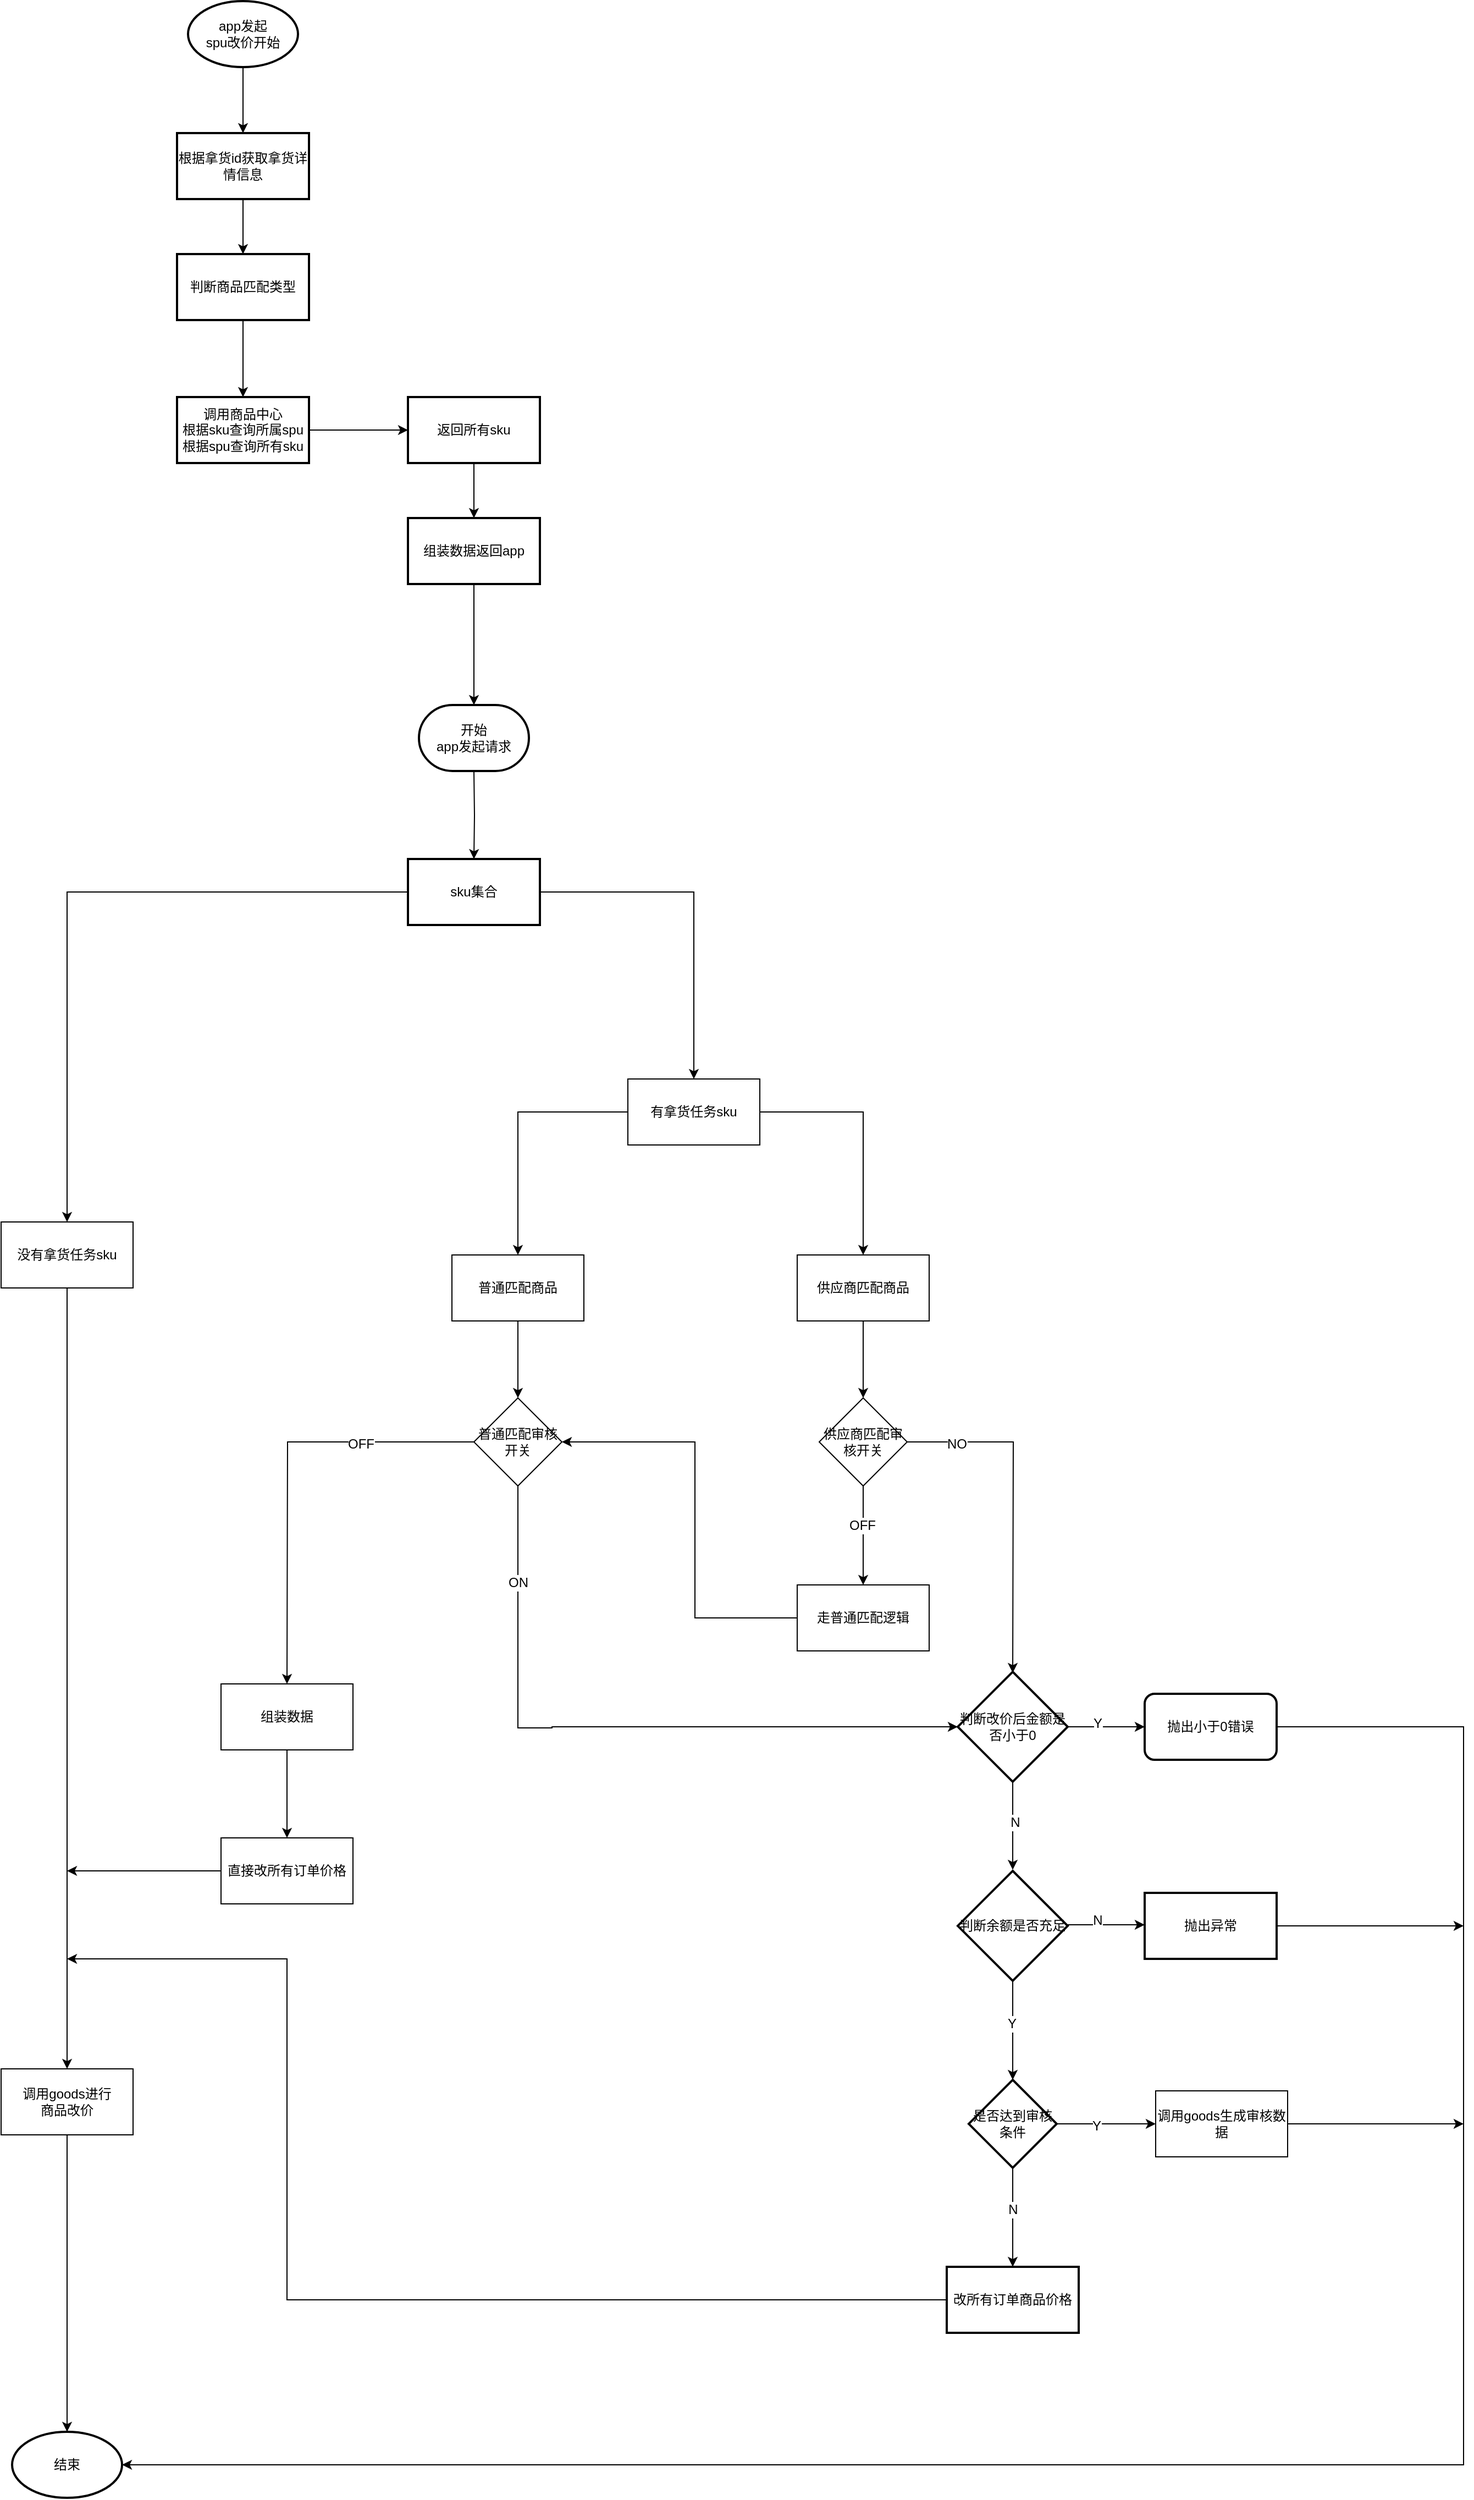 <mxfile version="22.1.0" type="github" pages="2">
  <diagram name="第 1 页" id="bine2cX4gsOpG5Ys-mz4">
    <mxGraphModel dx="1994" dy="1771" grid="1" gridSize="10" guides="1" tooltips="1" connect="1" arrows="1" fold="1" page="1" pageScale="1" pageWidth="827" pageHeight="1169" math="0" shadow="0">
      <root>
        <mxCell id="0" />
        <mxCell id="1" parent="0" />
        <mxCell id="95OTykpPr1zENCsGVvWN-14" value="" style="edgeStyle=orthogonalEdgeStyle;rounded=0;orthogonalLoop=1;jettySize=auto;html=1;" edge="1" parent="1" source="95OTykpPr1zENCsGVvWN-4" target="95OTykpPr1zENCsGVvWN-13">
          <mxGeometry relative="1" as="geometry" />
        </mxCell>
        <mxCell id="95OTykpPr1zENCsGVvWN-16" value="" style="edgeStyle=orthogonalEdgeStyle;rounded=0;orthogonalLoop=1;jettySize=auto;html=1;" edge="1" parent="1" source="95OTykpPr1zENCsGVvWN-4" target="95OTykpPr1zENCsGVvWN-15">
          <mxGeometry relative="1" as="geometry" />
        </mxCell>
        <mxCell id="95OTykpPr1zENCsGVvWN-4" value="有拿货任务sku" style="whiteSpace=wrap;html=1;" vertex="1" parent="1">
          <mxGeometry x="140" y="380" width="120" height="60" as="geometry" />
        </mxCell>
        <mxCell id="95OTykpPr1zENCsGVvWN-10" value="" style="edgeStyle=orthogonalEdgeStyle;rounded=0;orthogonalLoop=1;jettySize=auto;html=1;" edge="1" parent="1" source="95OTykpPr1zENCsGVvWN-7" target="95OTykpPr1zENCsGVvWN-9">
          <mxGeometry relative="1" as="geometry" />
        </mxCell>
        <mxCell id="95OTykpPr1zENCsGVvWN-7" value="没有拿货任务sku" style="whiteSpace=wrap;html=1;" vertex="1" parent="1">
          <mxGeometry x="-430" y="510" width="120" height="60" as="geometry" />
        </mxCell>
        <mxCell id="95OTykpPr1zENCsGVvWN-9" value="调用goods进行&lt;br&gt;商品改价" style="whiteSpace=wrap;html=1;" vertex="1" parent="1">
          <mxGeometry x="-430" y="1280" width="120" height="60" as="geometry" />
        </mxCell>
        <mxCell id="95OTykpPr1zENCsGVvWN-20" value="" style="edgeStyle=orthogonalEdgeStyle;rounded=0;orthogonalLoop=1;jettySize=auto;html=1;fontFamily=Helvetica;fontSize=12;fontColor=default;" edge="1" parent="1" source="95OTykpPr1zENCsGVvWN-13" target="95OTykpPr1zENCsGVvWN-19">
          <mxGeometry relative="1" as="geometry" />
        </mxCell>
        <mxCell id="95OTykpPr1zENCsGVvWN-13" value="普通匹配商品" style="whiteSpace=wrap;html=1;" vertex="1" parent="1">
          <mxGeometry x="-20" y="540" width="120" height="60" as="geometry" />
        </mxCell>
        <mxCell id="95OTykpPr1zENCsGVvWN-18" value="" style="edgeStyle=orthogonalEdgeStyle;rounded=0;orthogonalLoop=1;jettySize=auto;html=1;fontFamily=Helvetica;fontSize=12;fontColor=default;" edge="1" parent="1" source="95OTykpPr1zENCsGVvWN-15" target="95OTykpPr1zENCsGVvWN-17">
          <mxGeometry relative="1" as="geometry" />
        </mxCell>
        <mxCell id="95OTykpPr1zENCsGVvWN-15" value="供应商匹配商品" style="whiteSpace=wrap;html=1;" vertex="1" parent="1">
          <mxGeometry x="294" y="540" width="120" height="60" as="geometry" />
        </mxCell>
        <mxCell id="95OTykpPr1zENCsGVvWN-22" value="" style="edgeStyle=orthogonalEdgeStyle;rounded=0;orthogonalLoop=1;jettySize=auto;html=1;fontFamily=Helvetica;fontSize=12;fontColor=default;" edge="1" parent="1" source="95OTykpPr1zENCsGVvWN-17">
          <mxGeometry relative="1" as="geometry">
            <mxPoint x="490" y="920" as="targetPoint" />
          </mxGeometry>
        </mxCell>
        <mxCell id="95OTykpPr1zENCsGVvWN-80" value="NO" style="edgeLabel;html=1;align=center;verticalAlign=middle;resizable=0;points=[];fontSize=12;fontFamily=Helvetica;fontColor=default;" vertex="1" connectable="0" parent="95OTykpPr1zENCsGVvWN-22">
          <mxGeometry x="-0.706" y="-2" relative="1" as="geometry">
            <mxPoint as="offset" />
          </mxGeometry>
        </mxCell>
        <mxCell id="95OTykpPr1zENCsGVvWN-24" value="" style="edgeStyle=orthogonalEdgeStyle;rounded=0;orthogonalLoop=1;jettySize=auto;html=1;fontFamily=Helvetica;fontSize=12;fontColor=default;" edge="1" parent="1" source="95OTykpPr1zENCsGVvWN-17" target="95OTykpPr1zENCsGVvWN-23">
          <mxGeometry relative="1" as="geometry" />
        </mxCell>
        <mxCell id="95OTykpPr1zENCsGVvWN-26" value="OFF" style="edgeLabel;html=1;align=center;verticalAlign=middle;resizable=0;points=[];fontSize=12;fontFamily=Helvetica;fontColor=default;" vertex="1" connectable="0" parent="95OTykpPr1zENCsGVvWN-24">
          <mxGeometry x="-0.2" y="-1" relative="1" as="geometry">
            <mxPoint as="offset" />
          </mxGeometry>
        </mxCell>
        <mxCell id="95OTykpPr1zENCsGVvWN-17" value="供应商匹配审核开关" style="rhombus;whiteSpace=wrap;html=1;" vertex="1" parent="1">
          <mxGeometry x="314" y="670" width="80" height="80" as="geometry" />
        </mxCell>
        <mxCell id="95OTykpPr1zENCsGVvWN-28" value="" style="edgeStyle=orthogonalEdgeStyle;rounded=0;orthogonalLoop=1;jettySize=auto;html=1;fontFamily=Helvetica;fontSize=12;fontColor=default;" edge="1" parent="1" source="95OTykpPr1zENCsGVvWN-19">
          <mxGeometry relative="1" as="geometry">
            <mxPoint x="-170" y="930" as="targetPoint" />
          </mxGeometry>
        </mxCell>
        <mxCell id="95OTykpPr1zENCsGVvWN-31" value="OFF" style="edgeLabel;html=1;align=center;verticalAlign=middle;resizable=0;points=[];fontSize=12;fontFamily=Helvetica;fontColor=default;" vertex="1" connectable="0" parent="95OTykpPr1zENCsGVvWN-28">
          <mxGeometry x="-0.471" y="2" relative="1" as="geometry">
            <mxPoint as="offset" />
          </mxGeometry>
        </mxCell>
        <mxCell id="95OTykpPr1zENCsGVvWN-78" style="edgeStyle=orthogonalEdgeStyle;rounded=0;orthogonalLoop=1;jettySize=auto;html=1;fontFamily=Helvetica;fontSize=12;fontColor=default;entryX=0;entryY=0.5;entryDx=0;entryDy=0;entryPerimeter=0;" edge="1" parent="1" source="95OTykpPr1zENCsGVvWN-19" target="95OTykpPr1zENCsGVvWN-49">
          <mxGeometry relative="1" as="geometry">
            <mxPoint x="70" y="1080" as="targetPoint" />
            <Array as="points">
              <mxPoint x="40" y="970" />
              <mxPoint x="71" y="970" />
              <mxPoint x="440" y="969" />
            </Array>
          </mxGeometry>
        </mxCell>
        <mxCell id="95OTykpPr1zENCsGVvWN-79" value="ON" style="edgeLabel;html=1;align=center;verticalAlign=middle;resizable=0;points=[];fontSize=12;fontFamily=Helvetica;fontColor=default;" vertex="1" connectable="0" parent="95OTykpPr1zENCsGVvWN-78">
          <mxGeometry x="-0.717" relative="1" as="geometry">
            <mxPoint as="offset" />
          </mxGeometry>
        </mxCell>
        <mxCell id="95OTykpPr1zENCsGVvWN-19" value="普通匹配审核开关" style="rhombus;whiteSpace=wrap;html=1;" vertex="1" parent="1">
          <mxGeometry y="670" width="80" height="80" as="geometry" />
        </mxCell>
        <mxCell id="95OTykpPr1zENCsGVvWN-35" style="edgeStyle=orthogonalEdgeStyle;rounded=0;orthogonalLoop=1;jettySize=auto;html=1;fontFamily=Helvetica;fontSize=12;fontColor=default;entryX=1;entryY=0.5;entryDx=0;entryDy=0;" edge="1" parent="1" source="95OTykpPr1zENCsGVvWN-23" target="95OTykpPr1zENCsGVvWN-19">
          <mxGeometry relative="1" as="geometry">
            <mxPoint x="200" y="660" as="targetPoint" />
            <Array as="points">
              <mxPoint x="201" y="870" />
              <mxPoint x="201" y="710" />
            </Array>
          </mxGeometry>
        </mxCell>
        <mxCell id="95OTykpPr1zENCsGVvWN-23" value="走普通匹配逻辑" style="whiteSpace=wrap;html=1;" vertex="1" parent="1">
          <mxGeometry x="294" y="840" width="120" height="60" as="geometry" />
        </mxCell>
        <mxCell id="95OTykpPr1zENCsGVvWN-84" value="" style="edgeStyle=orthogonalEdgeStyle;rounded=0;orthogonalLoop=1;jettySize=auto;html=1;fontFamily=Helvetica;fontSize=12;fontColor=default;" edge="1" parent="1" source="95OTykpPr1zENCsGVvWN-29" target="95OTykpPr1zENCsGVvWN-83">
          <mxGeometry relative="1" as="geometry" />
        </mxCell>
        <mxCell id="95OTykpPr1zENCsGVvWN-29" value="组装数据" style="whiteSpace=wrap;html=1;" vertex="1" parent="1">
          <mxGeometry x="-230" y="930" width="120" height="60" as="geometry" />
        </mxCell>
        <mxCell id="95OTykpPr1zENCsGVvWN-95" style="edgeStyle=orthogonalEdgeStyle;rounded=0;orthogonalLoop=1;jettySize=auto;html=1;fontFamily=Helvetica;fontSize=12;fontColor=default;" edge="1" parent="1" source="95OTykpPr1zENCsGVvWN-37">
          <mxGeometry relative="1" as="geometry">
            <mxPoint x="900" y="1330" as="targetPoint" />
          </mxGeometry>
        </mxCell>
        <mxCell id="95OTykpPr1zENCsGVvWN-37" value="调用goods生成审核数据" style="whiteSpace=wrap;html=1;" vertex="1" parent="1">
          <mxGeometry x="620" y="1300" width="120" height="60" as="geometry" />
        </mxCell>
        <mxCell id="95OTykpPr1zENCsGVvWN-88" value="" style="edgeStyle=orthogonalEdgeStyle;rounded=0;orthogonalLoop=1;jettySize=auto;html=1;fontFamily=Helvetica;fontSize=12;fontColor=default;" edge="1" parent="1" target="95OTykpPr1zENCsGVvWN-87">
          <mxGeometry relative="1" as="geometry">
            <mxPoint y="100.0" as="sourcePoint" />
          </mxGeometry>
        </mxCell>
        <mxCell id="95OTykpPr1zENCsGVvWN-47" value="结束" style="strokeWidth=2;html=1;shape=mxgraph.flowchart.start_1;whiteSpace=wrap;strokeColor=default;align=center;verticalAlign=middle;fontFamily=Helvetica;fontSize=12;fontColor=default;fillColor=default;" vertex="1" parent="1">
          <mxGeometry x="-420" y="1610" width="100" height="60" as="geometry" />
        </mxCell>
        <mxCell id="95OTykpPr1zENCsGVvWN-54" value="" style="edgeStyle=orthogonalEdgeStyle;rounded=0;orthogonalLoop=1;jettySize=auto;html=1;fontFamily=Helvetica;fontSize=12;fontColor=default;" edge="1" parent="1" source="95OTykpPr1zENCsGVvWN-49" target="95OTykpPr1zENCsGVvWN-53">
          <mxGeometry relative="1" as="geometry" />
        </mxCell>
        <mxCell id="95OTykpPr1zENCsGVvWN-56" value="Y" style="edgeLabel;html=1;align=center;verticalAlign=middle;resizable=0;points=[];fontSize=12;fontFamily=Helvetica;fontColor=default;" vertex="1" connectable="0" parent="95OTykpPr1zENCsGVvWN-54">
          <mxGeometry x="-0.246" y="3" relative="1" as="geometry">
            <mxPoint as="offset" />
          </mxGeometry>
        </mxCell>
        <mxCell id="95OTykpPr1zENCsGVvWN-58" value="" style="edgeStyle=orthogonalEdgeStyle;rounded=0;orthogonalLoop=1;jettySize=auto;html=1;fontFamily=Helvetica;fontSize=12;fontColor=default;" edge="1" parent="1" source="95OTykpPr1zENCsGVvWN-49">
          <mxGeometry relative="1" as="geometry">
            <mxPoint x="490" y="1099" as="targetPoint" />
          </mxGeometry>
        </mxCell>
        <mxCell id="95OTykpPr1zENCsGVvWN-59" value="N" style="edgeLabel;html=1;align=center;verticalAlign=middle;resizable=0;points=[];fontSize=12;fontFamily=Helvetica;fontColor=default;" vertex="1" connectable="0" parent="95OTykpPr1zENCsGVvWN-58">
          <mxGeometry x="-0.094" y="2" relative="1" as="geometry">
            <mxPoint as="offset" />
          </mxGeometry>
        </mxCell>
        <mxCell id="95OTykpPr1zENCsGVvWN-49" value="判断改价后金额是否小于0" style="strokeWidth=2;html=1;shape=mxgraph.flowchart.decision;whiteSpace=wrap;strokeColor=default;align=center;verticalAlign=middle;fontFamily=Helvetica;fontSize=12;fontColor=default;fillColor=default;" vertex="1" parent="1">
          <mxGeometry x="440" y="919" width="100" height="100" as="geometry" />
        </mxCell>
        <mxCell id="95OTykpPr1zENCsGVvWN-53" value="抛出小于0错误" style="rounded=1;whiteSpace=wrap;html=1;strokeWidth=2;" vertex="1" parent="1">
          <mxGeometry x="610" y="939" width="120" height="60" as="geometry" />
        </mxCell>
        <mxCell id="95OTykpPr1zENCsGVvWN-61" value="" style="edgeStyle=orthogonalEdgeStyle;rounded=0;orthogonalLoop=1;jettySize=auto;html=1;fontFamily=Helvetica;fontSize=12;fontColor=default;" edge="1" parent="1">
          <mxGeometry relative="1" as="geometry">
            <mxPoint x="540" y="1149" as="sourcePoint" />
            <mxPoint x="610" y="1149" as="targetPoint" />
          </mxGeometry>
        </mxCell>
        <mxCell id="95OTykpPr1zENCsGVvWN-62" value="N" style="edgeLabel;html=1;align=center;verticalAlign=middle;resizable=0;points=[];fontSize=12;fontFamily=Helvetica;fontColor=default;" vertex="1" connectable="0" parent="95OTykpPr1zENCsGVvWN-61">
          <mxGeometry x="-0.225" y="4" relative="1" as="geometry">
            <mxPoint as="offset" />
          </mxGeometry>
        </mxCell>
        <mxCell id="95OTykpPr1zENCsGVvWN-69" value="" style="edgeStyle=orthogonalEdgeStyle;rounded=0;orthogonalLoop=1;jettySize=auto;html=1;fontFamily=Helvetica;fontSize=12;fontColor=default;" edge="1" parent="1" source="95OTykpPr1zENCsGVvWN-57" target="95OTykpPr1zENCsGVvWN-68">
          <mxGeometry relative="1" as="geometry" />
        </mxCell>
        <mxCell id="95OTykpPr1zENCsGVvWN-97" value="Y" style="edgeLabel;html=1;align=center;verticalAlign=middle;resizable=0;points=[];fontSize=12;fontFamily=Helvetica;fontColor=default;" vertex="1" connectable="0" parent="95OTykpPr1zENCsGVvWN-69">
          <mxGeometry x="-0.146" y="-1" relative="1" as="geometry">
            <mxPoint as="offset" />
          </mxGeometry>
        </mxCell>
        <mxCell id="95OTykpPr1zENCsGVvWN-57" value="判断余额是否充足" style="strokeWidth=2;html=1;shape=mxgraph.flowchart.decision;whiteSpace=wrap;strokeColor=default;align=center;verticalAlign=middle;fontFamily=Helvetica;fontSize=12;fontColor=default;fillColor=default;" vertex="1" parent="1">
          <mxGeometry x="440" y="1100" width="100" height="100" as="geometry" />
        </mxCell>
        <mxCell id="95OTykpPr1zENCsGVvWN-94" style="edgeStyle=orthogonalEdgeStyle;rounded=0;orthogonalLoop=1;jettySize=auto;html=1;fontFamily=Helvetica;fontSize=12;fontColor=default;" edge="1" parent="1" source="95OTykpPr1zENCsGVvWN-60">
          <mxGeometry relative="1" as="geometry">
            <mxPoint x="900" y="1150" as="targetPoint" />
          </mxGeometry>
        </mxCell>
        <mxCell id="95OTykpPr1zENCsGVvWN-60" value="抛出异常" style="whiteSpace=wrap;html=1;strokeWidth=2;" vertex="1" parent="1">
          <mxGeometry x="610" y="1120" width="120" height="60" as="geometry" />
        </mxCell>
        <mxCell id="95OTykpPr1zENCsGVvWN-65" style="edgeStyle=orthogonalEdgeStyle;rounded=0;orthogonalLoop=1;jettySize=auto;html=1;fontFamily=Helvetica;fontSize=12;fontColor=default;entryX=1;entryY=0.5;entryDx=0;entryDy=0;entryPerimeter=0;" edge="1" parent="1" source="95OTykpPr1zENCsGVvWN-53" target="95OTykpPr1zENCsGVvWN-47">
          <mxGeometry relative="1" as="geometry">
            <mxPoint x="90" y="1640" as="targetPoint" />
            <Array as="points">
              <mxPoint x="900" y="969" />
              <mxPoint x="900" y="1640" />
            </Array>
          </mxGeometry>
        </mxCell>
        <mxCell id="95OTykpPr1zENCsGVvWN-70" style="edgeStyle=orthogonalEdgeStyle;rounded=0;orthogonalLoop=1;jettySize=auto;html=1;entryX=0;entryY=0.5;entryDx=0;entryDy=0;fontFamily=Helvetica;fontSize=12;fontColor=default;" edge="1" parent="1" source="95OTykpPr1zENCsGVvWN-68" target="95OTykpPr1zENCsGVvWN-37">
          <mxGeometry relative="1" as="geometry" />
        </mxCell>
        <mxCell id="95OTykpPr1zENCsGVvWN-71" value="Y" style="edgeLabel;html=1;align=center;verticalAlign=middle;resizable=0;points=[];fontSize=12;fontFamily=Helvetica;fontColor=default;" vertex="1" connectable="0" parent="95OTykpPr1zENCsGVvWN-70">
          <mxGeometry x="-0.215" y="-2" relative="1" as="geometry">
            <mxPoint as="offset" />
          </mxGeometry>
        </mxCell>
        <mxCell id="95OTykpPr1zENCsGVvWN-73" value="" style="edgeStyle=orthogonalEdgeStyle;rounded=0;orthogonalLoop=1;jettySize=auto;html=1;fontFamily=Helvetica;fontSize=12;fontColor=default;" edge="1" parent="1" source="95OTykpPr1zENCsGVvWN-68" target="95OTykpPr1zENCsGVvWN-72">
          <mxGeometry relative="1" as="geometry" />
        </mxCell>
        <mxCell id="95OTykpPr1zENCsGVvWN-74" value="N" style="edgeLabel;html=1;align=center;verticalAlign=middle;resizable=0;points=[];fontSize=12;fontFamily=Helvetica;fontColor=default;" vertex="1" connectable="0" parent="95OTykpPr1zENCsGVvWN-73">
          <mxGeometry x="-0.161" relative="1" as="geometry">
            <mxPoint as="offset" />
          </mxGeometry>
        </mxCell>
        <mxCell id="95OTykpPr1zENCsGVvWN-68" value="是否达到审核条件" style="rhombus;whiteSpace=wrap;html=1;strokeWidth=2;" vertex="1" parent="1">
          <mxGeometry x="450" y="1290" width="80" height="80" as="geometry" />
        </mxCell>
        <mxCell id="95OTykpPr1zENCsGVvWN-93" style="edgeStyle=orthogonalEdgeStyle;rounded=0;orthogonalLoop=1;jettySize=auto;html=1;fontFamily=Helvetica;fontSize=12;fontColor=default;" edge="1" parent="1" source="95OTykpPr1zENCsGVvWN-72">
          <mxGeometry relative="1" as="geometry">
            <mxPoint x="-370" y="1180" as="targetPoint" />
            <Array as="points">
              <mxPoint x="-170" y="1490" />
              <mxPoint x="-170" y="1180" />
            </Array>
          </mxGeometry>
        </mxCell>
        <mxCell id="95OTykpPr1zENCsGVvWN-72" value="改所有订单商品价格" style="whiteSpace=wrap;html=1;strokeWidth=2;" vertex="1" parent="1">
          <mxGeometry x="430" y="1460" width="120" height="60" as="geometry" />
        </mxCell>
        <mxCell id="95OTykpPr1zENCsGVvWN-92" style="edgeStyle=orthogonalEdgeStyle;rounded=0;orthogonalLoop=1;jettySize=auto;html=1;fontFamily=Helvetica;fontSize=12;fontColor=default;" edge="1" parent="1" source="95OTykpPr1zENCsGVvWN-83">
          <mxGeometry relative="1" as="geometry">
            <mxPoint x="-370" y="1100" as="targetPoint" />
          </mxGeometry>
        </mxCell>
        <mxCell id="95OTykpPr1zENCsGVvWN-83" value="直接改所有订单价格" style="whiteSpace=wrap;html=1;" vertex="1" parent="1">
          <mxGeometry x="-230" y="1070" width="120" height="60" as="geometry" />
        </mxCell>
        <mxCell id="95OTykpPr1zENCsGVvWN-89" style="edgeStyle=orthogonalEdgeStyle;rounded=0;orthogonalLoop=1;jettySize=auto;html=1;entryX=0.5;entryY=0;entryDx=0;entryDy=0;fontFamily=Helvetica;fontSize=12;fontColor=default;" edge="1" parent="1" source="95OTykpPr1zENCsGVvWN-87" target="95OTykpPr1zENCsGVvWN-4">
          <mxGeometry relative="1" as="geometry" />
        </mxCell>
        <mxCell id="95OTykpPr1zENCsGVvWN-90" style="edgeStyle=orthogonalEdgeStyle;rounded=0;orthogonalLoop=1;jettySize=auto;html=1;entryX=0.5;entryY=0;entryDx=0;entryDy=0;fontFamily=Helvetica;fontSize=12;fontColor=default;" edge="1" parent="1" source="95OTykpPr1zENCsGVvWN-87" target="95OTykpPr1zENCsGVvWN-7">
          <mxGeometry relative="1" as="geometry" />
        </mxCell>
        <mxCell id="95OTykpPr1zENCsGVvWN-87" value="sku集合" style="whiteSpace=wrap;html=1;strokeWidth=2;" vertex="1" parent="1">
          <mxGeometry x="-60" y="180" width="120" height="60" as="geometry" />
        </mxCell>
        <mxCell id="95OTykpPr1zENCsGVvWN-91" style="edgeStyle=orthogonalEdgeStyle;rounded=0;orthogonalLoop=1;jettySize=auto;html=1;entryX=0.5;entryY=0;entryDx=0;entryDy=0;entryPerimeter=0;fontFamily=Helvetica;fontSize=12;fontColor=default;" edge="1" parent="1" source="95OTykpPr1zENCsGVvWN-9" target="95OTykpPr1zENCsGVvWN-47">
          <mxGeometry relative="1" as="geometry" />
        </mxCell>
        <mxCell id="95OTykpPr1zENCsGVvWN-98" value="开始&lt;br style=&quot;border-color: var(--border-color);&quot;&gt;app发起请求" style="strokeWidth=2;html=1;shape=mxgraph.flowchart.terminator;whiteSpace=wrap;strokeColor=default;align=center;verticalAlign=middle;fontFamily=Helvetica;fontSize=12;fontColor=default;fillColor=default;" vertex="1" parent="1">
          <mxGeometry x="-50" y="40" width="100" height="60" as="geometry" />
        </mxCell>
        <mxCell id="95OTykpPr1zENCsGVvWN-100" value="sku集合" style="whiteSpace=wrap;html=1;strokeWidth=2;" vertex="1" parent="1">
          <mxGeometry x="-60" y="-130" width="120" height="60" as="geometry" />
        </mxCell>
        <mxCell id="95OTykpPr1zENCsGVvWN-101" style="edgeStyle=orthogonalEdgeStyle;rounded=0;orthogonalLoop=1;jettySize=auto;html=1;entryX=0.5;entryY=0;entryDx=0;entryDy=0;entryPerimeter=0;fontFamily=Helvetica;fontSize=12;fontColor=default;" edge="1" parent="1" source="95OTykpPr1zENCsGVvWN-100" target="95OTykpPr1zENCsGVvWN-98">
          <mxGeometry relative="1" as="geometry" />
        </mxCell>
        <mxCell id="PaK54EYl4CQunJ5oGmIk-1" value="" style="edgeStyle=orthogonalEdgeStyle;rounded=0;orthogonalLoop=1;jettySize=auto;html=1;fontFamily=Helvetica;fontSize=12;fontColor=default;" edge="1" parent="1" source="PaK54EYl4CQunJ5oGmIk-2" target="PaK54EYl4CQunJ5oGmIk-4">
          <mxGeometry relative="1" as="geometry" />
        </mxCell>
        <mxCell id="PaK54EYl4CQunJ5oGmIk-2" value="app发起&lt;br&gt;spu改价开始" style="strokeWidth=2;html=1;shape=mxgraph.flowchart.start_1;whiteSpace=wrap;strokeColor=default;align=center;verticalAlign=middle;fontFamily=Helvetica;fontSize=12;fontColor=default;fillColor=default;" vertex="1" parent="1">
          <mxGeometry x="-260" y="-600" width="100" height="60" as="geometry" />
        </mxCell>
        <mxCell id="PaK54EYl4CQunJ5oGmIk-3" value="" style="edgeStyle=orthogonalEdgeStyle;rounded=0;orthogonalLoop=1;jettySize=auto;html=1;fontFamily=Helvetica;fontSize=12;fontColor=default;" edge="1" parent="1" source="PaK54EYl4CQunJ5oGmIk-4" target="PaK54EYl4CQunJ5oGmIk-6">
          <mxGeometry relative="1" as="geometry" />
        </mxCell>
        <mxCell id="PaK54EYl4CQunJ5oGmIk-4" value="根据拿货id获取拿货详情信息" style="whiteSpace=wrap;html=1;strokeWidth=2;" vertex="1" parent="1">
          <mxGeometry x="-270" y="-480" width="120" height="60" as="geometry" />
        </mxCell>
        <mxCell id="PaK54EYl4CQunJ5oGmIk-5" value="" style="edgeStyle=orthogonalEdgeStyle;rounded=0;orthogonalLoop=1;jettySize=auto;html=1;fontFamily=Helvetica;fontSize=12;fontColor=default;" edge="1" parent="1" source="PaK54EYl4CQunJ5oGmIk-6" target="PaK54EYl4CQunJ5oGmIk-8">
          <mxGeometry relative="1" as="geometry" />
        </mxCell>
        <mxCell id="PaK54EYl4CQunJ5oGmIk-6" value="判断商品匹配类型" style="whiteSpace=wrap;html=1;strokeWidth=2;" vertex="1" parent="1">
          <mxGeometry x="-270" y="-370" width="120" height="60" as="geometry" />
        </mxCell>
        <mxCell id="PaK54EYl4CQunJ5oGmIk-7" value="" style="edgeStyle=orthogonalEdgeStyle;rounded=0;orthogonalLoop=1;jettySize=auto;html=1;fontFamily=Helvetica;fontSize=12;fontColor=default;" edge="1" parent="1" source="PaK54EYl4CQunJ5oGmIk-8" target="PaK54EYl4CQunJ5oGmIk-10">
          <mxGeometry relative="1" as="geometry" />
        </mxCell>
        <mxCell id="PaK54EYl4CQunJ5oGmIk-8" value="调用商品中心&lt;br&gt;根据sku查询所属spu&lt;br&gt;根据spu查询所有sku" style="whiteSpace=wrap;html=1;strokeWidth=2;" vertex="1" parent="1">
          <mxGeometry x="-270" y="-240" width="120" height="60" as="geometry" />
        </mxCell>
        <mxCell id="PaK54EYl4CQunJ5oGmIk-9" value="" style="edgeStyle=orthogonalEdgeStyle;rounded=0;orthogonalLoop=1;jettySize=auto;html=1;fontFamily=Helvetica;fontSize=12;fontColor=default;" edge="1" parent="1" source="PaK54EYl4CQunJ5oGmIk-10" target="PaK54EYl4CQunJ5oGmIk-11">
          <mxGeometry relative="1" as="geometry" />
        </mxCell>
        <mxCell id="PaK54EYl4CQunJ5oGmIk-10" value="返回所有sku" style="whiteSpace=wrap;html=1;strokeWidth=2;" vertex="1" parent="1">
          <mxGeometry x="-60" y="-240" width="120" height="60" as="geometry" />
        </mxCell>
        <mxCell id="PaK54EYl4CQunJ5oGmIk-11" value="组装数据返回app" style="whiteSpace=wrap;html=1;strokeWidth=2;" vertex="1" parent="1">
          <mxGeometry x="-60" y="-130" width="120" height="60" as="geometry" />
        </mxCell>
      </root>
    </mxGraphModel>
  </diagram>
  <diagram id="qAPolFP5vLJoUPB_RoR2" name="第 2 页">
    <mxGraphModel dx="1050" dy="542" grid="1" gridSize="10" guides="1" tooltips="1" connect="1" arrows="1" fold="1" page="1" pageScale="1" pageWidth="827" pageHeight="1169" math="0" shadow="0">
      <root>
        <mxCell id="0" />
        <mxCell id="1" parent="0" />
        <mxCell id="HBaBjrW5iKqpNsAWHef8-3" value="" style="edgeStyle=orthogonalEdgeStyle;rounded=0;orthogonalLoop=1;jettySize=auto;html=1;fontFamily=Helvetica;fontSize=12;fontColor=default;" edge="1" parent="1" source="HBaBjrW5iKqpNsAWHef8-1" target="HBaBjrW5iKqpNsAWHef8-2">
          <mxGeometry relative="1" as="geometry" />
        </mxCell>
        <mxCell id="HBaBjrW5iKqpNsAWHef8-1" value="app发起&lt;br&gt;spu改价开始" style="strokeWidth=2;html=1;shape=mxgraph.flowchart.start_1;whiteSpace=wrap;strokeColor=default;align=center;verticalAlign=middle;fontFamily=Helvetica;fontSize=12;fontColor=default;fillColor=default;" vertex="1" parent="1">
          <mxGeometry x="350" y="60" width="100" height="60" as="geometry" />
        </mxCell>
        <mxCell id="HBaBjrW5iKqpNsAWHef8-9" value="" style="edgeStyle=orthogonalEdgeStyle;rounded=0;orthogonalLoop=1;jettySize=auto;html=1;fontFamily=Helvetica;fontSize=12;fontColor=default;" edge="1" parent="1" source="HBaBjrW5iKqpNsAWHef8-2" target="HBaBjrW5iKqpNsAWHef8-8">
          <mxGeometry relative="1" as="geometry" />
        </mxCell>
        <mxCell id="HBaBjrW5iKqpNsAWHef8-2" value="根据拿货id获取拿货详情信息" style="whiteSpace=wrap;html=1;strokeWidth=2;" vertex="1" parent="1">
          <mxGeometry x="340" y="200" width="120" height="60" as="geometry" />
        </mxCell>
        <mxCell id="HBaBjrW5iKqpNsAWHef8-11" value="" style="edgeStyle=orthogonalEdgeStyle;rounded=0;orthogonalLoop=1;jettySize=auto;html=1;fontFamily=Helvetica;fontSize=12;fontColor=default;" edge="1" parent="1" source="HBaBjrW5iKqpNsAWHef8-8" target="HBaBjrW5iKqpNsAWHef8-10">
          <mxGeometry relative="1" as="geometry" />
        </mxCell>
        <mxCell id="HBaBjrW5iKqpNsAWHef8-8" value="判断商品匹配类型" style="whiteSpace=wrap;html=1;strokeWidth=2;" vertex="1" parent="1">
          <mxGeometry x="340" y="340" width="120" height="60" as="geometry" />
        </mxCell>
        <mxCell id="HBaBjrW5iKqpNsAWHef8-13" value="" style="edgeStyle=orthogonalEdgeStyle;rounded=0;orthogonalLoop=1;jettySize=auto;html=1;fontFamily=Helvetica;fontSize=12;fontColor=default;" edge="1" parent="1" source="HBaBjrW5iKqpNsAWHef8-10" target="HBaBjrW5iKqpNsAWHef8-12">
          <mxGeometry relative="1" as="geometry" />
        </mxCell>
        <mxCell id="HBaBjrW5iKqpNsAWHef8-10" value="调用商品中心&lt;br&gt;根据sku查询所属spu&lt;br&gt;根据spu查询所有sku" style="whiteSpace=wrap;html=1;strokeWidth=2;" vertex="1" parent="1">
          <mxGeometry x="340" y="480" width="120" height="60" as="geometry" />
        </mxCell>
        <mxCell id="HBaBjrW5iKqpNsAWHef8-15" value="" style="edgeStyle=orthogonalEdgeStyle;rounded=0;orthogonalLoop=1;jettySize=auto;html=1;fontFamily=Helvetica;fontSize=12;fontColor=default;" edge="1" parent="1" source="HBaBjrW5iKqpNsAWHef8-12" target="HBaBjrW5iKqpNsAWHef8-14">
          <mxGeometry relative="1" as="geometry" />
        </mxCell>
        <mxCell id="HBaBjrW5iKqpNsAWHef8-12" value="返回所有sku" style="whiteSpace=wrap;html=1;strokeWidth=2;" vertex="1" parent="1">
          <mxGeometry x="340" y="620" width="120" height="60" as="geometry" />
        </mxCell>
        <mxCell id="HBaBjrW5iKqpNsAWHef8-14" value="组装数据返回app" style="whiteSpace=wrap;html=1;strokeWidth=2;" vertex="1" parent="1">
          <mxGeometry x="340" y="760" width="120" height="60" as="geometry" />
        </mxCell>
      </root>
    </mxGraphModel>
  </diagram>
</mxfile>
